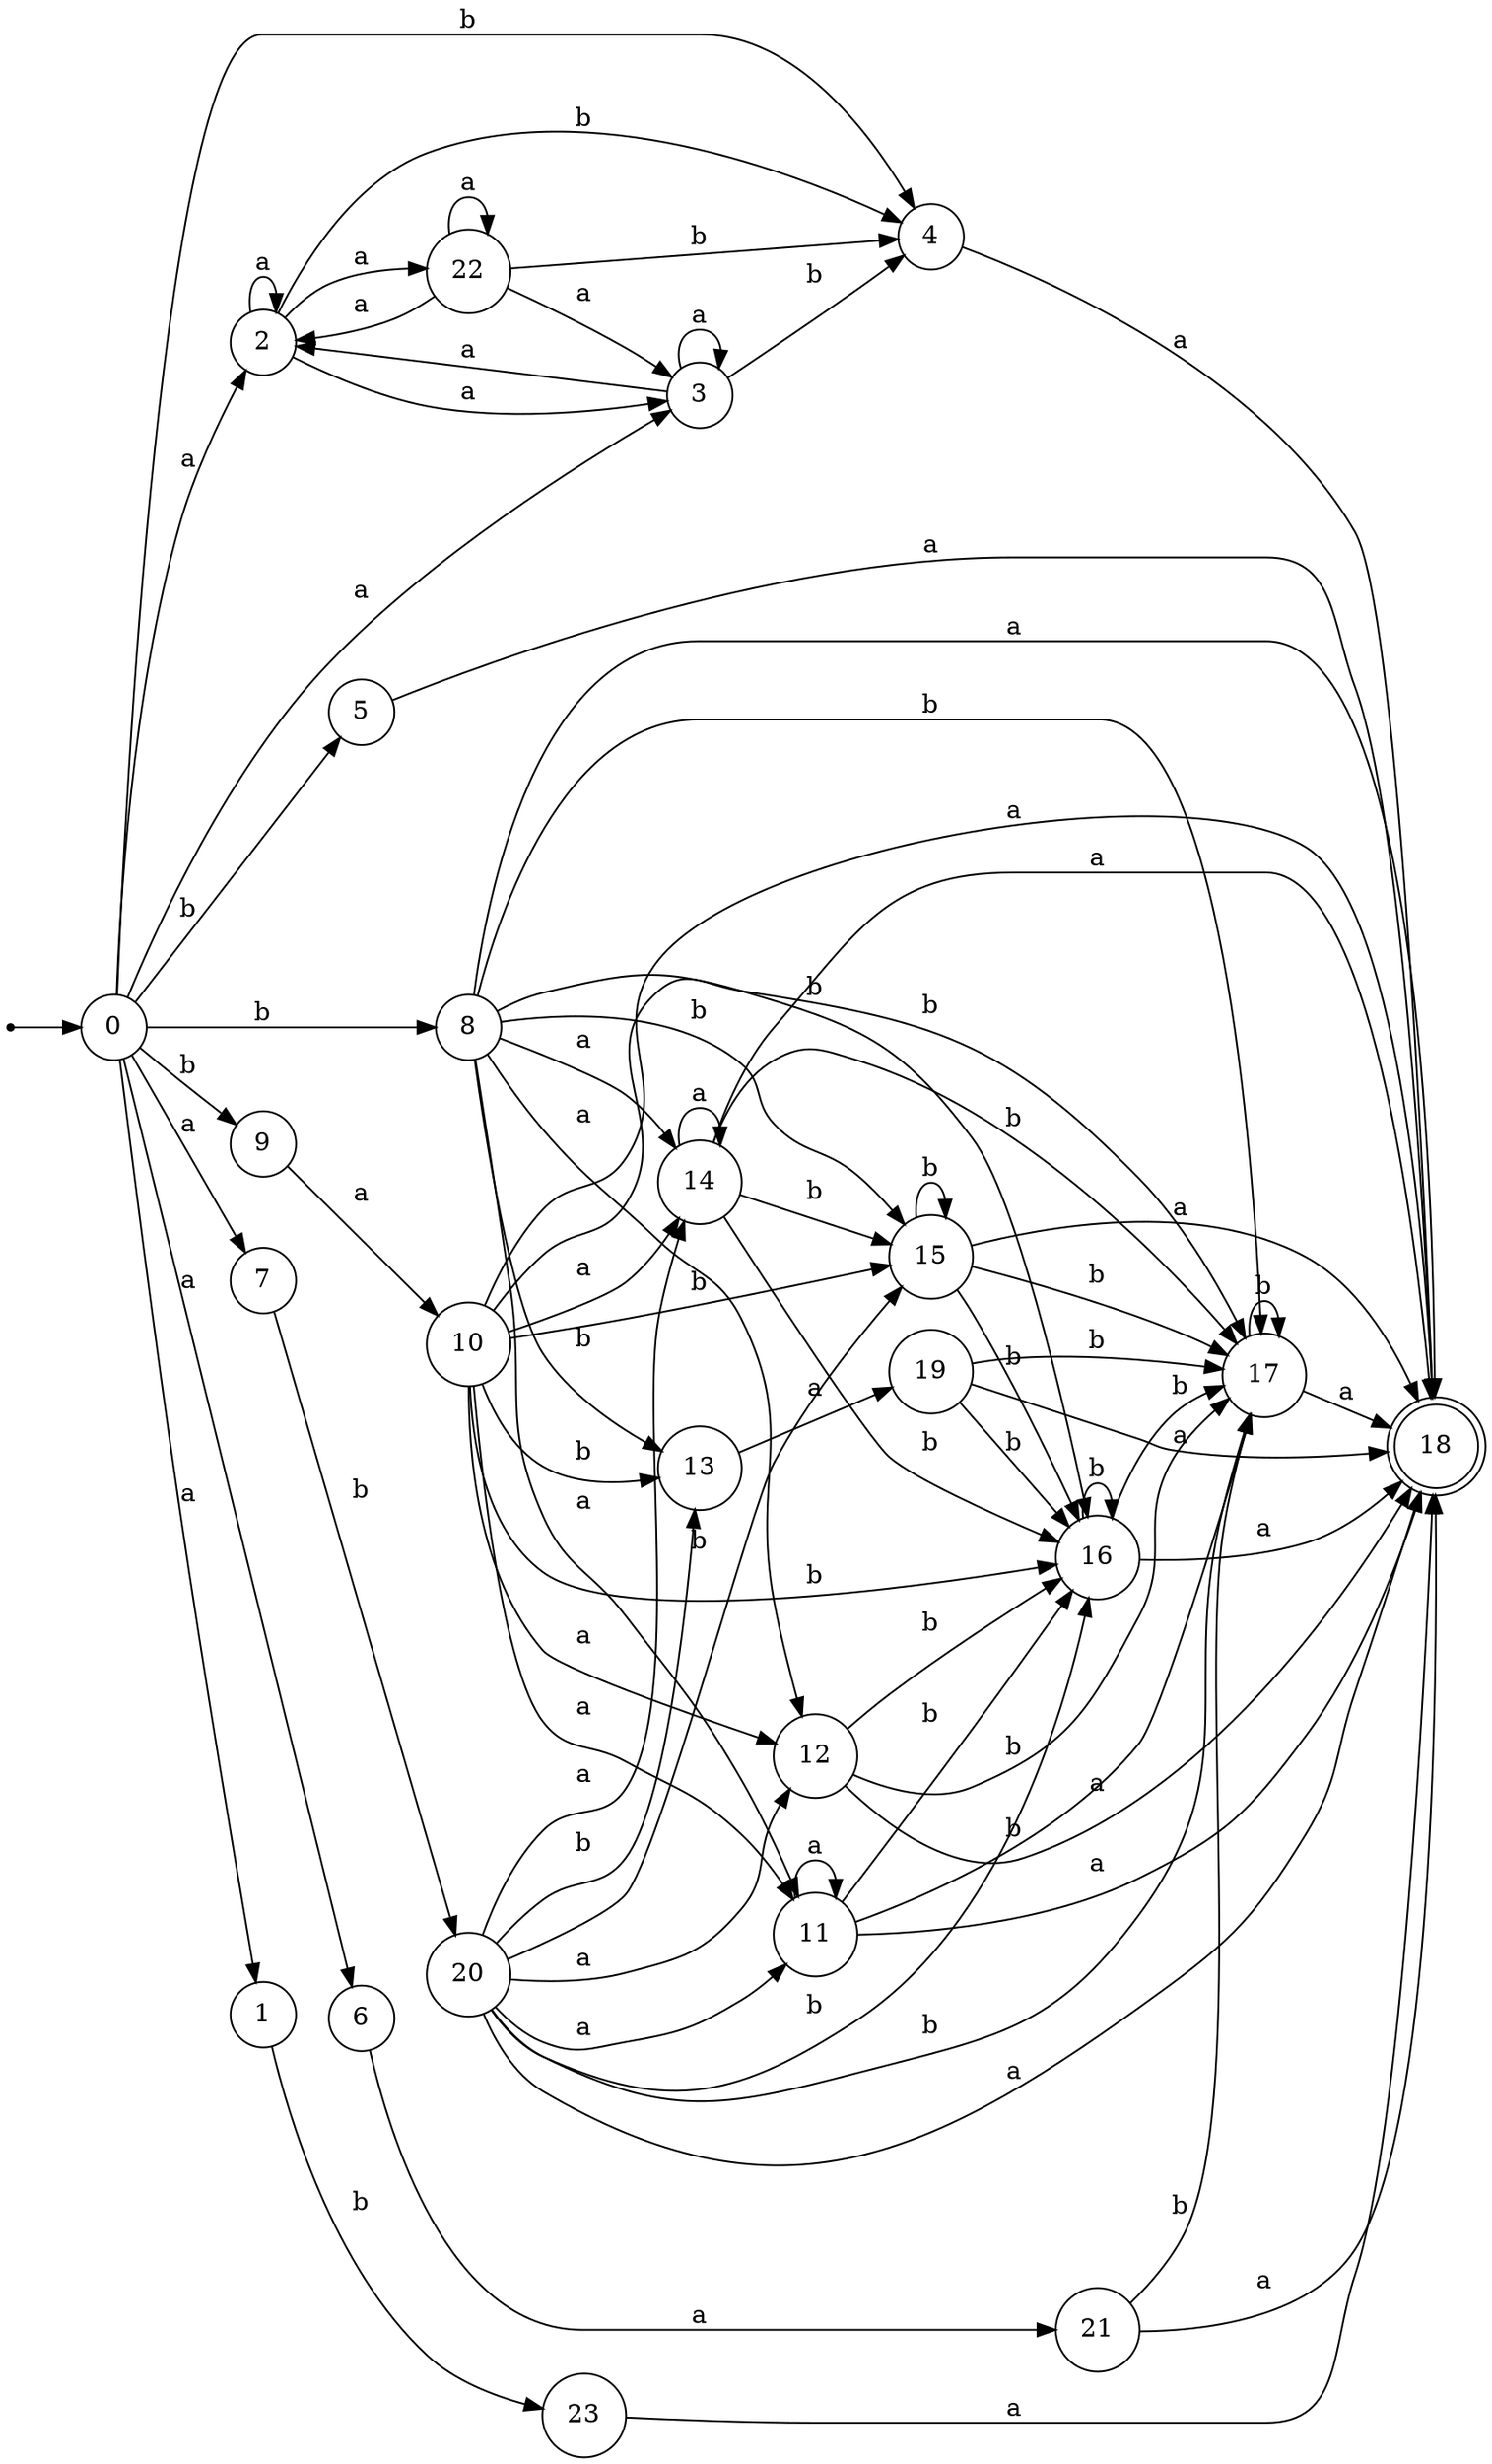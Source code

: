 digraph finite_state_machine {
rankdir=LR;
size="20,20";
node [shape = point]; "dummy0"
node [shape = circle]; "0";
"dummy0" -> "0";
node [shape = circle]; "1";
node [shape = circle]; "2";
node [shape = circle]; "3";
node [shape = circle]; "4";
node [shape = circle]; "5";
node [shape = circle]; "6";
node [shape = circle]; "7";
node [shape = circle]; "8";
node [shape = circle]; "9";
node [shape = circle]; "10";
node [shape = circle]; "11";
node [shape = circle]; "12";
node [shape = circle]; "13";
node [shape = circle]; "14";
node [shape = circle]; "15";
node [shape = circle]; "16";
node [shape = circle]; "17";
node [shape = doublecircle]; "18";node [shape = circle]; "19";
node [shape = circle]; "20";
node [shape = circle]; "21";
node [shape = circle]; "22";
node [shape = circle]; "23";
"0" -> "1" [label = "a"];
 "0" -> "2" [label = "a"];
 "0" -> "3" [label = "a"];
 "0" -> "6" [label = "a"];
 "0" -> "7" [label = "a"];
 "0" -> "8" [label = "b"];
 "0" -> "9" [label = "b"];
 "0" -> "4" [label = "b"];
 "0" -> "5" [label = "b"];
 "9" -> "10" [label = "a"];
 "10" -> "18" [label = "a"];
 "10" -> "11" [label = "a"];
 "10" -> "12" [label = "a"];
 "10" -> "14" [label = "a"];
 "10" -> "16" [label = "b"];
 "10" -> "17" [label = "b"];
 "10" -> "13" [label = "b"];
 "10" -> "15" [label = "b"];
 "17" -> "17" [label = "b"];
 "17" -> "18" [label = "a"];
 "16" -> "16" [label = "b"];
 "16" -> "17" [label = "b"];
 "16" -> "18" [label = "a"];
 "15" -> "16" [label = "b"];
 "15" -> "17" [label = "b"];
 "15" -> "15" [label = "b"];
 "15" -> "18" [label = "a"];
 "14" -> "18" [label = "a"];
 "14" -> "14" [label = "a"];
 "14" -> "16" [label = "b"];
 "14" -> "17" [label = "b"];
 "14" -> "15" [label = "b"];
 "13" -> "19" [label = "a"];
 "19" -> "16" [label = "b"];
 "19" -> "17" [label = "b"];
 "19" -> "18" [label = "a"];
 "12" -> "16" [label = "b"];
 "12" -> "17" [label = "b"];
 "12" -> "18" [label = "a"];
 "11" -> "18" [label = "a"];
 "11" -> "11" [label = "a"];
 "11" -> "16" [label = "b"];
 "11" -> "17" [label = "b"];
 "8" -> "18" [label = "a"];
 "8" -> "11" [label = "a"];
 "8" -> "12" [label = "a"];
 "8" -> "14" [label = "a"];
 "8" -> "16" [label = "b"];
 "8" -> "17" [label = "b"];
 "8" -> "13" [label = "b"];
 "8" -> "15" [label = "b"];
 "7" -> "20" [label = "b"];
 "20" -> "18" [label = "a"];
 "20" -> "11" [label = "a"];
 "20" -> "12" [label = "a"];
 "20" -> "14" [label = "a"];
 "20" -> "16" [label = "b"];
 "20" -> "17" [label = "b"];
 "20" -> "13" [label = "b"];
 "20" -> "15" [label = "b"];
 "6" -> "21" [label = "a"];
 "21" -> "17" [label = "b"];
 "21" -> "18" [label = "a"];
 "5" -> "18" [label = "a"];
 "4" -> "18" [label = "a"];
 "3" -> "2" [label = "a"];
 "3" -> "3" [label = "a"];
 "3" -> "4" [label = "b"];
 "2" -> "2" [label = "a"];
 "2" -> "3" [label = "a"];
 "2" -> "22" [label = "a"];
 "2" -> "4" [label = "b"];
 "22" -> "2" [label = "a"];
 "22" -> "3" [label = "a"];
 "22" -> "22" [label = "a"];
 "22" -> "4" [label = "b"];
 "1" -> "23" [label = "b"];
 "23" -> "18" [label = "a"];
 }
